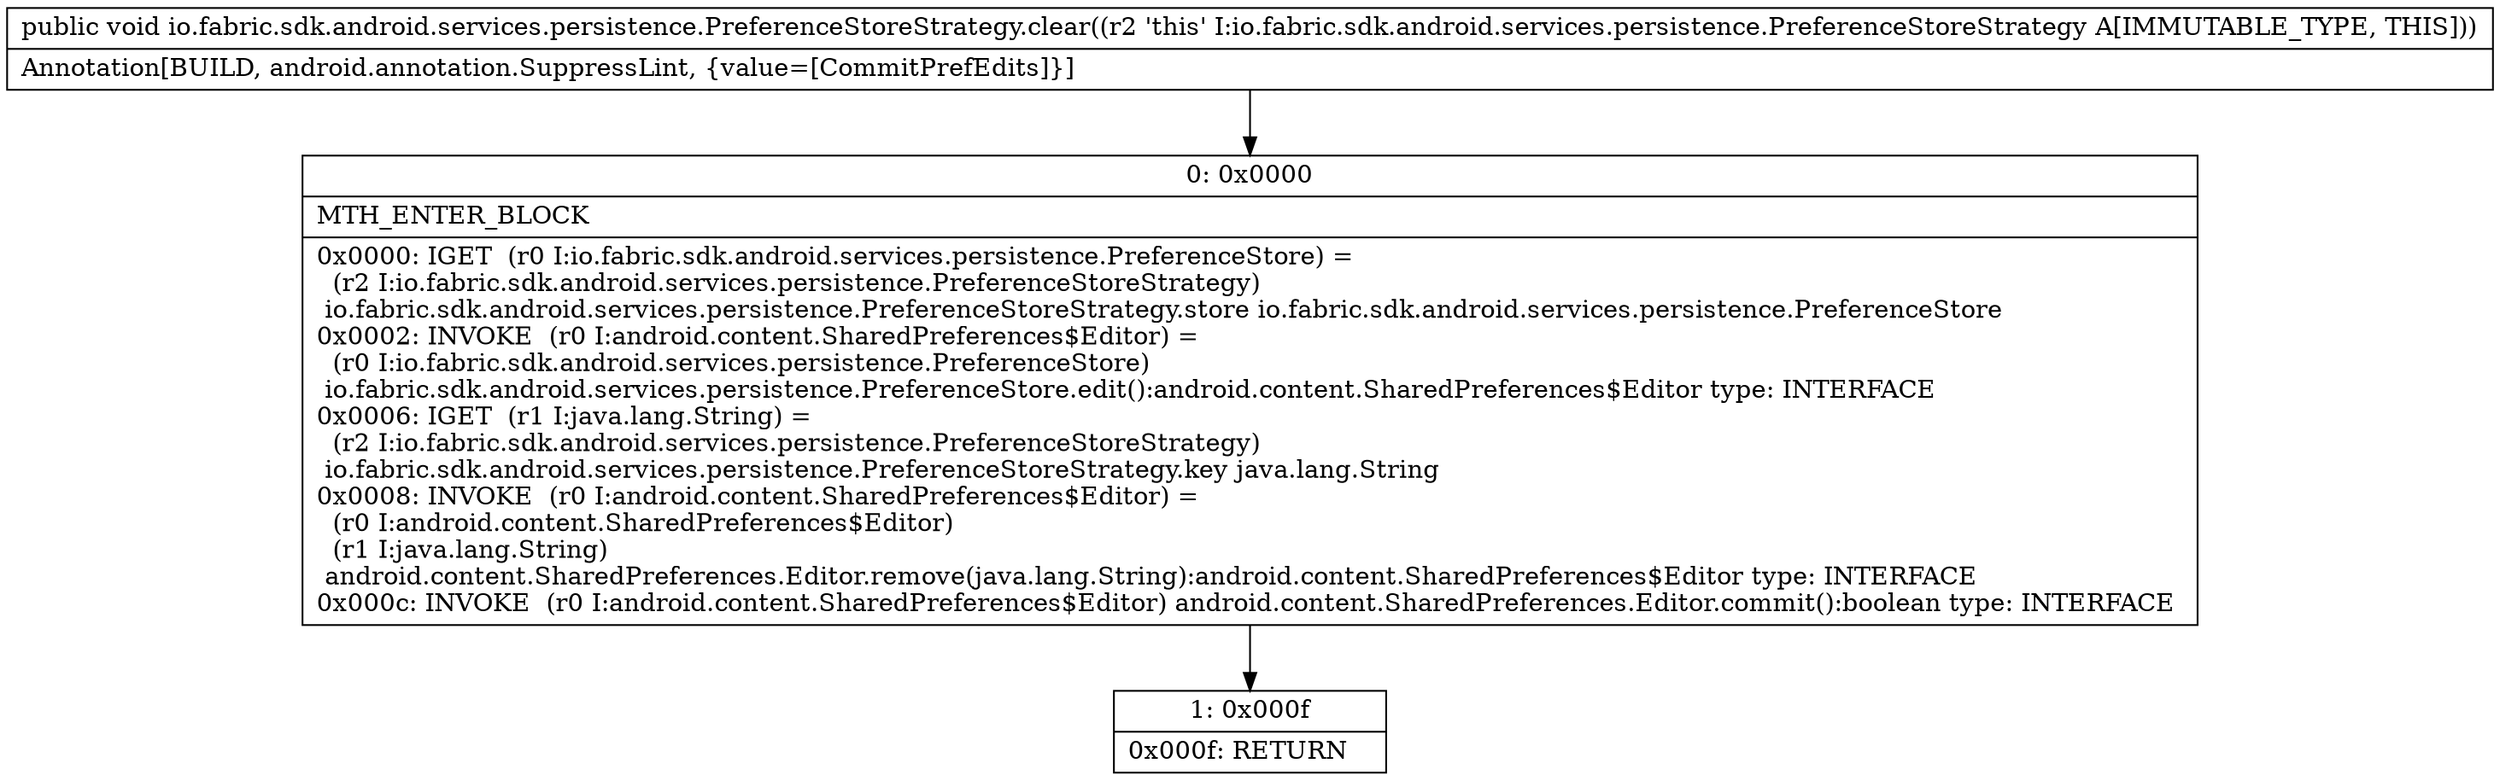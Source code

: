 digraph "CFG forio.fabric.sdk.android.services.persistence.PreferenceStoreStrategy.clear()V" {
Node_0 [shape=record,label="{0\:\ 0x0000|MTH_ENTER_BLOCK\l|0x0000: IGET  (r0 I:io.fabric.sdk.android.services.persistence.PreferenceStore) = \l  (r2 I:io.fabric.sdk.android.services.persistence.PreferenceStoreStrategy)\l io.fabric.sdk.android.services.persistence.PreferenceStoreStrategy.store io.fabric.sdk.android.services.persistence.PreferenceStore \l0x0002: INVOKE  (r0 I:android.content.SharedPreferences$Editor) = \l  (r0 I:io.fabric.sdk.android.services.persistence.PreferenceStore)\l io.fabric.sdk.android.services.persistence.PreferenceStore.edit():android.content.SharedPreferences$Editor type: INTERFACE \l0x0006: IGET  (r1 I:java.lang.String) = \l  (r2 I:io.fabric.sdk.android.services.persistence.PreferenceStoreStrategy)\l io.fabric.sdk.android.services.persistence.PreferenceStoreStrategy.key java.lang.String \l0x0008: INVOKE  (r0 I:android.content.SharedPreferences$Editor) = \l  (r0 I:android.content.SharedPreferences$Editor)\l  (r1 I:java.lang.String)\l android.content.SharedPreferences.Editor.remove(java.lang.String):android.content.SharedPreferences$Editor type: INTERFACE \l0x000c: INVOKE  (r0 I:android.content.SharedPreferences$Editor) android.content.SharedPreferences.Editor.commit():boolean type: INTERFACE \l}"];
Node_1 [shape=record,label="{1\:\ 0x000f|0x000f: RETURN   \l}"];
MethodNode[shape=record,label="{public void io.fabric.sdk.android.services.persistence.PreferenceStoreStrategy.clear((r2 'this' I:io.fabric.sdk.android.services.persistence.PreferenceStoreStrategy A[IMMUTABLE_TYPE, THIS]))  | Annotation[BUILD, android.annotation.SuppressLint, \{value=[CommitPrefEdits]\}]\l}"];
MethodNode -> Node_0;
Node_0 -> Node_1;
}


